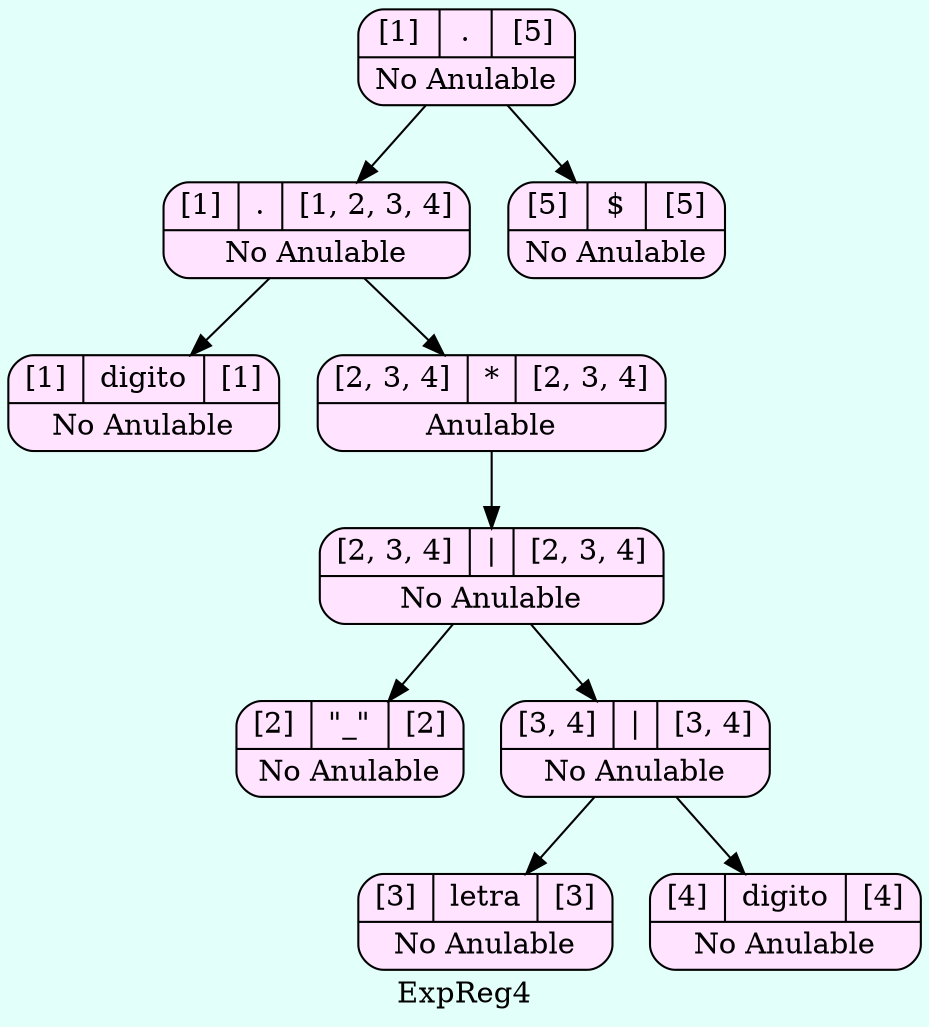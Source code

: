 digraph structs {
  bgcolor = "#E3FFFA"
   node [shape=Mrecord fillcolor="#FFE3FF" style =filled];
label ="ExpReg4"
    struct1906054711    [label="{{[1]|<here>.|[5]}|No Anulable}"];
    struct1906054711-> struct2069957565
    struct2069957565    [label="{{[1]|<here>.|[1, 2, 3, 4]}|No Anulable}"];
    struct2069957565-> struct2129170599
    struct2129170599    [label="{{[1]|<here>digito|[1]}|No Anulable}"];
    struct2069957565-> struct1653689077
    struct1653689077    [label="{{[2, 3, 4]|<here>*|[2, 3, 4]}|Anulable}"];
    struct1653689077-> struct1932379454
    struct1932379454    [label="{{[2, 3, 4]|<here>\||[2, 3, 4]}|No Anulable}"];
    struct1932379454-> struct14812165
    struct14812165    [label="{{[2]|<here>\"_\"|[2]}|No Anulable}"];
    struct1932379454-> struct976601366
    struct976601366    [label="{{[3, 4]|<here>\||[3, 4]}|No Anulable}"];
    struct976601366-> struct1377563207
    struct1377563207    [label="{{[3]|<here>letra|[3]}|No Anulable}"];
    struct976601366-> struct1333971215
    struct1333971215    [label="{{[4]|<here>digito|[4]}|No Anulable}"];
    struct1906054711-> struct1599094486
    struct1599094486    [label="{{[5]|<here>$|[5]}|No Anulable}"];

}